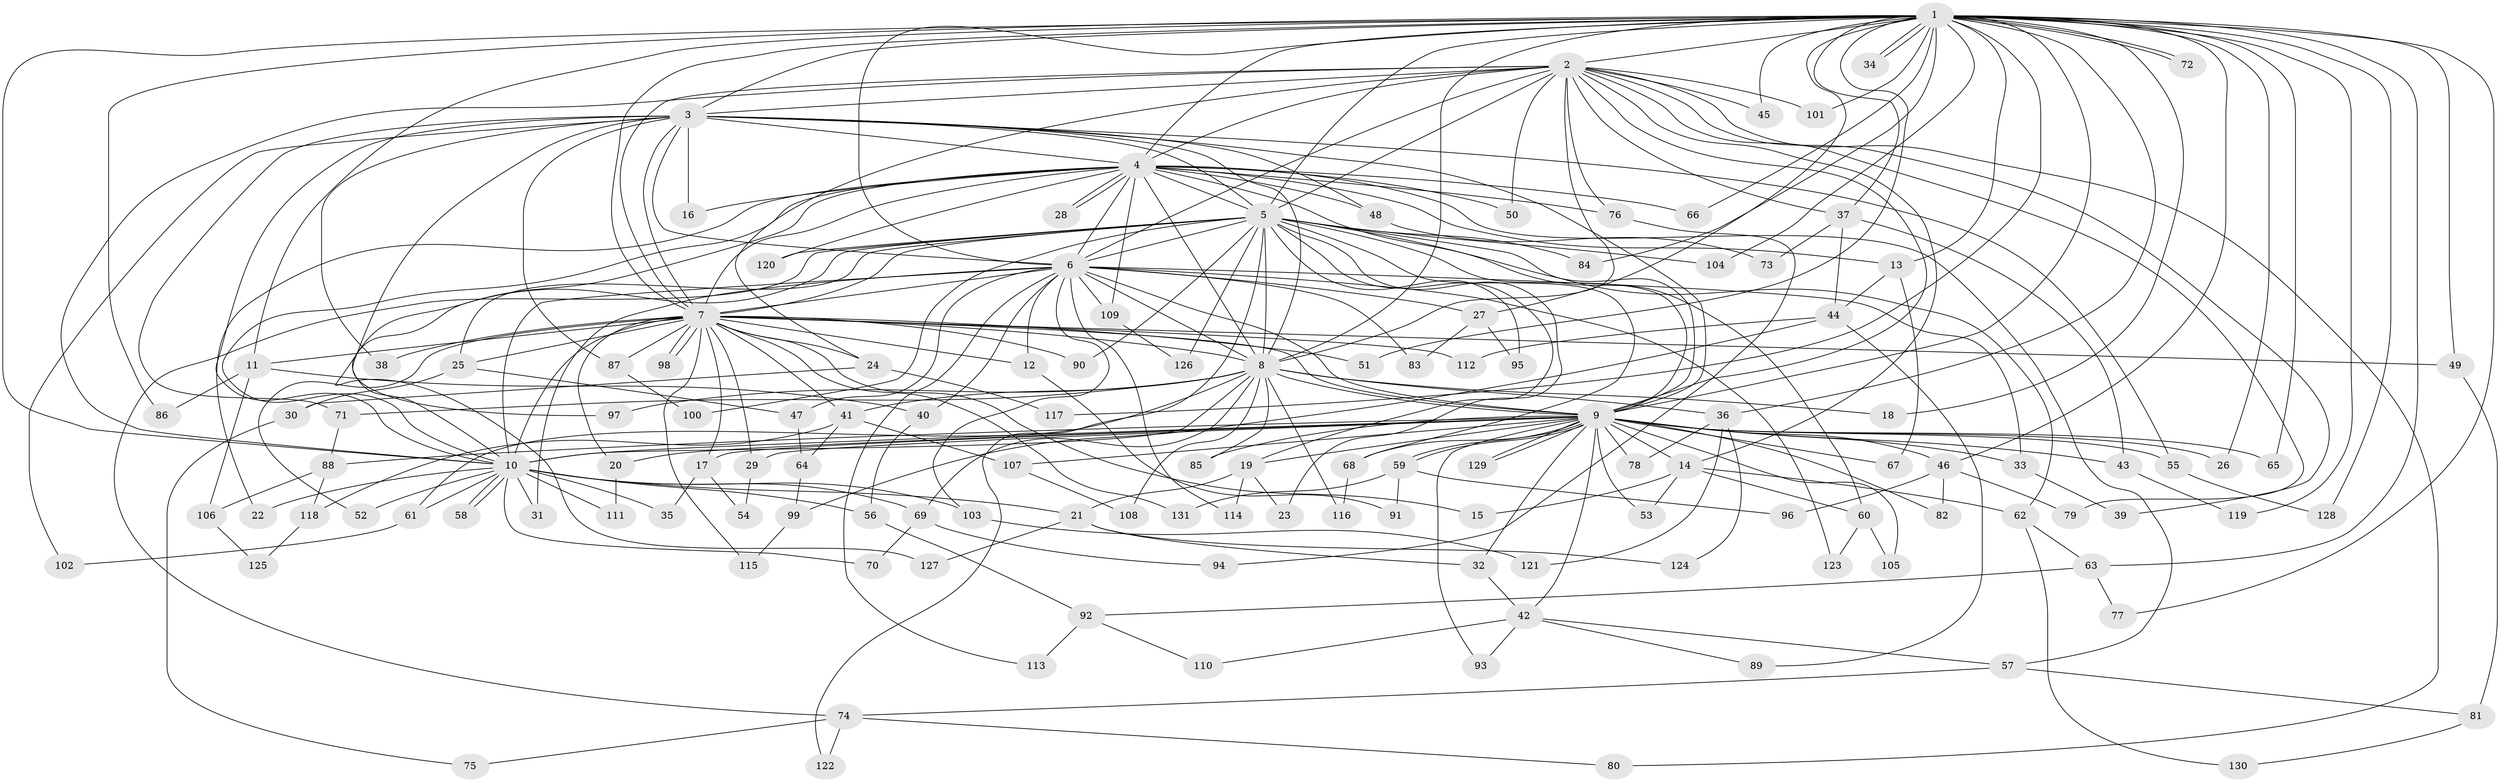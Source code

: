 // Generated by graph-tools (version 1.1) at 2025/49/03/09/25 03:49:41]
// undirected, 131 vertices, 287 edges
graph export_dot {
graph [start="1"]
  node [color=gray90,style=filled];
  1;
  2;
  3;
  4;
  5;
  6;
  7;
  8;
  9;
  10;
  11;
  12;
  13;
  14;
  15;
  16;
  17;
  18;
  19;
  20;
  21;
  22;
  23;
  24;
  25;
  26;
  27;
  28;
  29;
  30;
  31;
  32;
  33;
  34;
  35;
  36;
  37;
  38;
  39;
  40;
  41;
  42;
  43;
  44;
  45;
  46;
  47;
  48;
  49;
  50;
  51;
  52;
  53;
  54;
  55;
  56;
  57;
  58;
  59;
  60;
  61;
  62;
  63;
  64;
  65;
  66;
  67;
  68;
  69;
  70;
  71;
  72;
  73;
  74;
  75;
  76;
  77;
  78;
  79;
  80;
  81;
  82;
  83;
  84;
  85;
  86;
  87;
  88;
  89;
  90;
  91;
  92;
  93;
  94;
  95;
  96;
  97;
  98;
  99;
  100;
  101;
  102;
  103;
  104;
  105;
  106;
  107;
  108;
  109;
  110;
  111;
  112;
  113;
  114;
  115;
  116;
  117;
  118;
  119;
  120;
  121;
  122;
  123;
  124;
  125;
  126;
  127;
  128;
  129;
  130;
  131;
  1 -- 2;
  1 -- 3;
  1 -- 4;
  1 -- 5;
  1 -- 6;
  1 -- 7;
  1 -- 8;
  1 -- 9;
  1 -- 10;
  1 -- 11;
  1 -- 13;
  1 -- 18;
  1 -- 26;
  1 -- 27;
  1 -- 34;
  1 -- 34;
  1 -- 36;
  1 -- 37;
  1 -- 45;
  1 -- 46;
  1 -- 49;
  1 -- 51;
  1 -- 63;
  1 -- 65;
  1 -- 66;
  1 -- 72;
  1 -- 72;
  1 -- 77;
  1 -- 84;
  1 -- 86;
  1 -- 101;
  1 -- 104;
  1 -- 117;
  1 -- 119;
  1 -- 128;
  2 -- 3;
  2 -- 4;
  2 -- 5;
  2 -- 6;
  2 -- 7;
  2 -- 8;
  2 -- 9;
  2 -- 10;
  2 -- 14;
  2 -- 24;
  2 -- 37;
  2 -- 39;
  2 -- 45;
  2 -- 50;
  2 -- 76;
  2 -- 79;
  2 -- 80;
  2 -- 101;
  3 -- 4;
  3 -- 5;
  3 -- 6;
  3 -- 7;
  3 -- 8;
  3 -- 9;
  3 -- 10;
  3 -- 16;
  3 -- 38;
  3 -- 48;
  3 -- 55;
  3 -- 71;
  3 -- 87;
  3 -- 97;
  3 -- 102;
  4 -- 5;
  4 -- 6;
  4 -- 7;
  4 -- 8;
  4 -- 9;
  4 -- 10;
  4 -- 13;
  4 -- 16;
  4 -- 22;
  4 -- 28;
  4 -- 28;
  4 -- 48;
  4 -- 50;
  4 -- 57;
  4 -- 66;
  4 -- 76;
  4 -- 109;
  4 -- 120;
  4 -- 127;
  5 -- 6;
  5 -- 7;
  5 -- 8;
  5 -- 9;
  5 -- 10;
  5 -- 19;
  5 -- 23;
  5 -- 25;
  5 -- 60;
  5 -- 62;
  5 -- 68;
  5 -- 74;
  5 -- 84;
  5 -- 90;
  5 -- 95;
  5 -- 100;
  5 -- 104;
  5 -- 120;
  5 -- 122;
  5 -- 126;
  6 -- 7;
  6 -- 8;
  6 -- 9;
  6 -- 10;
  6 -- 12;
  6 -- 27;
  6 -- 31;
  6 -- 33;
  6 -- 40;
  6 -- 47;
  6 -- 83;
  6 -- 103;
  6 -- 109;
  6 -- 113;
  6 -- 114;
  6 -- 123;
  7 -- 8;
  7 -- 9;
  7 -- 10;
  7 -- 11;
  7 -- 12;
  7 -- 15;
  7 -- 17;
  7 -- 20;
  7 -- 24;
  7 -- 25;
  7 -- 29;
  7 -- 38;
  7 -- 41;
  7 -- 49;
  7 -- 51;
  7 -- 52;
  7 -- 87;
  7 -- 90;
  7 -- 98;
  7 -- 98;
  7 -- 112;
  7 -- 115;
  7 -- 131;
  8 -- 9;
  8 -- 10;
  8 -- 18;
  8 -- 36;
  8 -- 41;
  8 -- 61;
  8 -- 69;
  8 -- 71;
  8 -- 85;
  8 -- 97;
  8 -- 108;
  8 -- 116;
  9 -- 10;
  9 -- 14;
  9 -- 17;
  9 -- 19;
  9 -- 20;
  9 -- 26;
  9 -- 29;
  9 -- 32;
  9 -- 33;
  9 -- 42;
  9 -- 43;
  9 -- 46;
  9 -- 53;
  9 -- 55;
  9 -- 59;
  9 -- 59;
  9 -- 65;
  9 -- 67;
  9 -- 68;
  9 -- 78;
  9 -- 82;
  9 -- 85;
  9 -- 88;
  9 -- 93;
  9 -- 105;
  9 -- 107;
  9 -- 129;
  9 -- 129;
  10 -- 21;
  10 -- 22;
  10 -- 31;
  10 -- 35;
  10 -- 52;
  10 -- 56;
  10 -- 58;
  10 -- 58;
  10 -- 61;
  10 -- 69;
  10 -- 70;
  10 -- 103;
  10 -- 111;
  11 -- 40;
  11 -- 86;
  11 -- 106;
  12 -- 91;
  13 -- 44;
  13 -- 67;
  14 -- 15;
  14 -- 53;
  14 -- 60;
  14 -- 62;
  17 -- 35;
  17 -- 54;
  19 -- 21;
  19 -- 23;
  19 -- 114;
  20 -- 111;
  21 -- 32;
  21 -- 124;
  21 -- 127;
  24 -- 30;
  24 -- 117;
  25 -- 30;
  25 -- 47;
  27 -- 83;
  27 -- 95;
  29 -- 54;
  30 -- 75;
  32 -- 42;
  33 -- 39;
  36 -- 78;
  36 -- 121;
  36 -- 124;
  37 -- 43;
  37 -- 44;
  37 -- 73;
  40 -- 56;
  41 -- 64;
  41 -- 107;
  41 -- 118;
  42 -- 57;
  42 -- 89;
  42 -- 93;
  42 -- 110;
  43 -- 119;
  44 -- 89;
  44 -- 99;
  44 -- 112;
  46 -- 79;
  46 -- 82;
  46 -- 96;
  47 -- 64;
  48 -- 73;
  49 -- 81;
  55 -- 128;
  56 -- 92;
  57 -- 74;
  57 -- 81;
  59 -- 91;
  59 -- 96;
  59 -- 131;
  60 -- 105;
  60 -- 123;
  61 -- 102;
  62 -- 63;
  62 -- 130;
  63 -- 77;
  63 -- 92;
  64 -- 99;
  68 -- 116;
  69 -- 70;
  69 -- 94;
  71 -- 88;
  74 -- 75;
  74 -- 80;
  74 -- 122;
  76 -- 94;
  81 -- 130;
  87 -- 100;
  88 -- 106;
  88 -- 118;
  92 -- 110;
  92 -- 113;
  99 -- 115;
  103 -- 121;
  106 -- 125;
  107 -- 108;
  109 -- 126;
  118 -- 125;
}
